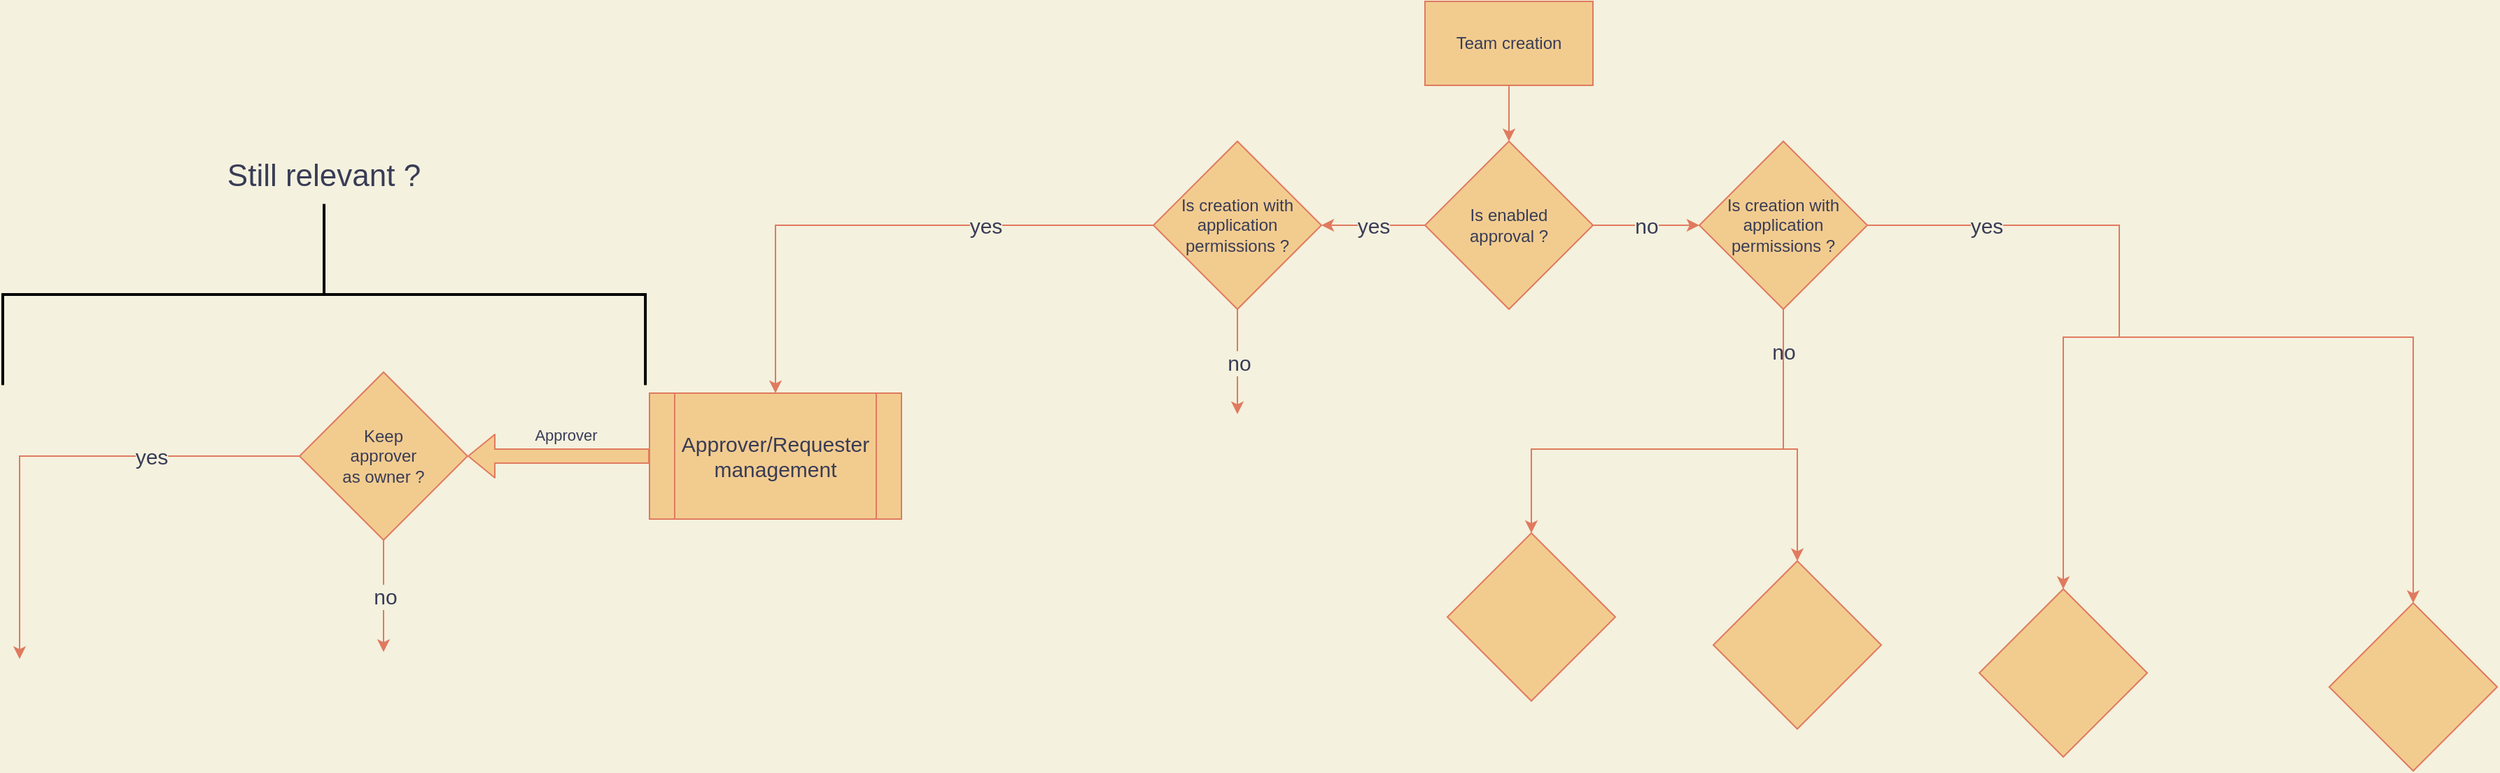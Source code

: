 <mxfile version="15.5.8" type="github">
  <diagram id="C5RBs43oDa-KdzZeNtuy" name="Page-1">
    <mxGraphModel dx="2500" dy="908" grid="1" gridSize="10" guides="1" tooltips="1" connect="1" arrows="1" fold="1" page="1" pageScale="1" pageWidth="827" pageHeight="1169" background="#F4F1DE" math="0" shadow="0">
      <root>
        <mxCell id="WIyWlLk6GJQsqaUBKTNV-0" />
        <mxCell id="WIyWlLk6GJQsqaUBKTNV-1" parent="WIyWlLk6GJQsqaUBKTNV-0" />
        <mxCell id="JCjy0Tv-0JIhWBNM6Qae-5" value="yes" style="edgeStyle=orthogonalEdgeStyle;rounded=0;orthogonalLoop=1;jettySize=auto;html=1;exitX=0;exitY=0.5;exitDx=0;exitDy=0;strokeColor=#E07A5F;fontColor=#393C56;fillColor=#F2CC8F;jumpSize=6;fontSize=15;labelBackgroundColor=#F4F1DE;" edge="1" parent="WIyWlLk6GJQsqaUBKTNV-1" source="JCjy0Tv-0JIhWBNM6Qae-0" target="JCjy0Tv-0JIhWBNM6Qae-4">
          <mxGeometry relative="1" as="geometry" />
        </mxCell>
        <mxCell id="JCjy0Tv-0JIhWBNM6Qae-7" value="no" style="edgeStyle=orthogonalEdgeStyle;rounded=0;orthogonalLoop=1;jettySize=auto;html=1;entryX=0;entryY=0.5;entryDx=0;entryDy=0;strokeColor=#E07A5F;fontColor=#393C56;fillColor=#F2CC8F;jumpSize=6;fontSize=15;labelBackgroundColor=#F4F1DE;" edge="1" parent="WIyWlLk6GJQsqaUBKTNV-1" source="JCjy0Tv-0JIhWBNM6Qae-0" target="JCjy0Tv-0JIhWBNM6Qae-13">
          <mxGeometry relative="1" as="geometry">
            <mxPoint x="560" y="160" as="targetPoint" />
          </mxGeometry>
        </mxCell>
        <mxCell id="JCjy0Tv-0JIhWBNM6Qae-0" value="Is enabled&lt;br&gt;approval ?" style="rhombus;whiteSpace=wrap;html=1;fillColor=#F2CC8F;strokeColor=#E07A5F;fontColor=#393C56;" vertex="1" parent="WIyWlLk6GJQsqaUBKTNV-1">
          <mxGeometry x="354" y="100" width="120" height="120" as="geometry" />
        </mxCell>
        <mxCell id="JCjy0Tv-0JIhWBNM6Qae-2" value="" style="edgeStyle=orthogonalEdgeStyle;rounded=0;orthogonalLoop=1;jettySize=auto;html=1;strokeColor=#E07A5F;fontColor=#393C56;labelBackgroundColor=#F4F1DE;" edge="1" parent="WIyWlLk6GJQsqaUBKTNV-1" source="JCjy0Tv-0JIhWBNM6Qae-1" target="JCjy0Tv-0JIhWBNM6Qae-0">
          <mxGeometry relative="1" as="geometry" />
        </mxCell>
        <mxCell id="JCjy0Tv-0JIhWBNM6Qae-1" value="Team creation" style="rounded=0;whiteSpace=wrap;html=1;fillColor=#F2CC8F;strokeColor=#E07A5F;fontColor=#393C56;" vertex="1" parent="WIyWlLk6GJQsqaUBKTNV-1">
          <mxGeometry x="354" width="120" height="60" as="geometry" />
        </mxCell>
        <mxCell id="JCjy0Tv-0JIhWBNM6Qae-12" value="no&lt;br style=&quot;font-size: 15px;&quot;&gt;" style="edgeStyle=orthogonalEdgeStyle;rounded=0;orthogonalLoop=1;jettySize=auto;html=1;strokeColor=#E07A5F;fontColor=#393C56;fillColor=#F2CC8F;jumpSize=6;fontSize=15;entryX=0;entryY=0.5;entryDx=0;entryDy=0;entryPerimeter=0;labelBackgroundColor=#F4F1DE;" edge="1" parent="WIyWlLk6GJQsqaUBKTNV-1" source="JCjy0Tv-0JIhWBNM6Qae-4">
          <mxGeometry relative="1" as="geometry">
            <mxPoint x="220" y="295" as="targetPoint" />
          </mxGeometry>
        </mxCell>
        <mxCell id="JCjy0Tv-0JIhWBNM6Qae-4" value="Is creation with application permissions ?" style="rhombus;whiteSpace=wrap;html=1;fillColor=#F2CC8F;strokeColor=#E07A5F;fontColor=#393C56;" vertex="1" parent="WIyWlLk6GJQsqaUBKTNV-1">
          <mxGeometry x="160" y="100" width="120" height="120" as="geometry" />
        </mxCell>
        <mxCell id="JCjy0Tv-0JIhWBNM6Qae-13" value="Is creation with application permissions ?" style="rhombus;whiteSpace=wrap;html=1;fillColor=#F2CC8F;strokeColor=#E07A5F;fontColor=#393C56;" vertex="1" parent="WIyWlLk6GJQsqaUBKTNV-1">
          <mxGeometry x="550" y="100" width="120" height="120" as="geometry" />
        </mxCell>
        <mxCell id="JCjy0Tv-0JIhWBNM6Qae-31" value="" style="rhombus;whiteSpace=wrap;html=1;rounded=0;fontSize=15;fontColor=#393C56;align=left;strokeWidth=1;fillColor=#F2CC8F;sketch=0;strokeColor=#E07A5F;" vertex="1" parent="WIyWlLk6GJQsqaUBKTNV-1">
          <mxGeometry x="750" y="420" width="120" height="120" as="geometry" />
        </mxCell>
        <mxCell id="JCjy0Tv-0JIhWBNM6Qae-32" value="" style="rhombus;whiteSpace=wrap;html=1;rounded=0;fontSize=15;fontColor=#393C56;align=left;strokeWidth=1;fillColor=#F2CC8F;sketch=0;strokeColor=#E07A5F;" vertex="1" parent="WIyWlLk6GJQsqaUBKTNV-1">
          <mxGeometry x="1000" y="430" width="120" height="120" as="geometry" />
        </mxCell>
        <mxCell id="JCjy0Tv-0JIhWBNM6Qae-33" value="" style="edgeStyle=orthogonalEdgeStyle;rounded=0;orthogonalLoop=1;jettySize=auto;html=1;strokeColor=#E07A5F;fontColor=#393C56;fillColor=#F2CC8F;jumpSize=6;fontSize=15;endArrow=classic;endFill=1;entryX=0.5;entryY=0;entryDx=0;entryDy=0;labelBackgroundColor=#F4F1DE;" edge="1" parent="WIyWlLk6GJQsqaUBKTNV-1" target="JCjy0Tv-0JIhWBNM6Qae-31" source="JCjy0Tv-0JIhWBNM6Qae-13">
          <mxGeometry x="0.235" relative="1" as="geometry">
            <mxPoint x="1090" y="160" as="sourcePoint" />
            <mxPoint x="980" y="360" as="targetPoint" />
            <Array as="points">
              <mxPoint x="850" y="160" />
              <mxPoint x="850" y="240" />
              <mxPoint x="810" y="240" />
            </Array>
            <mxPoint as="offset" />
          </mxGeometry>
        </mxCell>
        <mxCell id="JCjy0Tv-0JIhWBNM6Qae-35" value="no&lt;br style=&quot;font-size: 15px;&quot;&gt;" style="edgeStyle=orthogonalEdgeStyle;rounded=0;orthogonalLoop=1;jettySize=auto;html=1;strokeColor=#E07A5F;fontColor=#393C56;fillColor=#F2CC8F;jumpSize=6;fontSize=15;entryX=0.5;entryY=0;entryDx=0;entryDy=0;labelBackgroundColor=#F4F1DE;" edge="1" parent="WIyWlLk6GJQsqaUBKTNV-1" source="JCjy0Tv-0JIhWBNM6Qae-13" target="JCjy0Tv-0JIhWBNM6Qae-37">
          <mxGeometry x="-0.824" relative="1" as="geometry">
            <mxPoint x="260" y="350" as="sourcePoint" />
            <mxPoint x="610" y="330" as="targetPoint" />
            <Array as="points">
              <mxPoint x="610" y="320" />
            </Array>
            <mxPoint as="offset" />
          </mxGeometry>
        </mxCell>
        <mxCell id="JCjy0Tv-0JIhWBNM6Qae-37" value="" style="rhombus;whiteSpace=wrap;html=1;rounded=0;fontSize=15;fontColor=#393C56;align=left;strokeWidth=1;fillColor=#F2CC8F;sketch=0;strokeColor=#E07A5F;" vertex="1" parent="WIyWlLk6GJQsqaUBKTNV-1">
          <mxGeometry x="370" y="380" width="120" height="120" as="geometry" />
        </mxCell>
        <mxCell id="JCjy0Tv-0JIhWBNM6Qae-34" value="yes" style="edgeStyle=orthogonalEdgeStyle;rounded=0;orthogonalLoop=1;jettySize=auto;html=1;strokeColor=#E07A5F;fontColor=#393C56;fillColor=#F2CC8F;jumpSize=6;fontSize=15;endArrow=classic;endFill=1;entryX=0.5;entryY=0;entryDx=0;entryDy=0;labelBackgroundColor=#F4F1DE;" edge="1" parent="WIyWlLk6GJQsqaUBKTNV-1" target="JCjy0Tv-0JIhWBNM6Qae-32" source="JCjy0Tv-0JIhWBNM6Qae-13">
          <mxGeometry x="-0.742" relative="1" as="geometry">
            <mxPoint x="760" y="200" as="sourcePoint" />
            <mxPoint x="875" y="320" as="targetPoint" />
            <Array as="points">
              <mxPoint x="850" y="160" />
              <mxPoint x="850" y="240" />
              <mxPoint x="1060" y="240" />
            </Array>
            <mxPoint as="offset" />
          </mxGeometry>
        </mxCell>
        <mxCell id="JCjy0Tv-0JIhWBNM6Qae-38" value="" style="edgeStyle=orthogonalEdgeStyle;rounded=0;orthogonalLoop=1;jettySize=auto;html=1;strokeColor=#E07A5F;fontColor=#393C56;fillColor=#F2CC8F;jumpSize=6;fontSize=15;entryX=0.5;entryY=0;entryDx=0;entryDy=0;labelBackgroundColor=#F4F1DE;" edge="1" parent="WIyWlLk6GJQsqaUBKTNV-1" target="JCjy0Tv-0JIhWBNM6Qae-39" source="JCjy0Tv-0JIhWBNM6Qae-13">
          <mxGeometry relative="1" as="geometry">
            <mxPoint x="800" y="220" as="sourcePoint" />
            <mxPoint x="800" y="330" as="targetPoint" />
            <Array as="points">
              <mxPoint x="610" y="320" />
              <mxPoint x="620" y="320" />
            </Array>
          </mxGeometry>
        </mxCell>
        <mxCell id="JCjy0Tv-0JIhWBNM6Qae-39" value="" style="rhombus;whiteSpace=wrap;html=1;rounded=0;fontSize=15;fontColor=#393C56;align=left;strokeWidth=1;fillColor=#F2CC8F;sketch=0;strokeColor=#E07A5F;" vertex="1" parent="WIyWlLk6GJQsqaUBKTNV-1">
          <mxGeometry x="560" y="400" width="120" height="120" as="geometry" />
        </mxCell>
        <mxCell id="JCjy0Tv-0JIhWBNM6Qae-41" value="Approver/Requester management" style="shape=process;whiteSpace=wrap;html=1;backgroundOutline=1;rounded=0;sketch=0;fontSize=15;fontColor=#393C56;strokeColor=#E07A5F;strokeWidth=1;fillColor=#F2CC8F;" vertex="1" parent="WIyWlLk6GJQsqaUBKTNV-1">
          <mxGeometry x="-200" y="280" width="180" height="90" as="geometry" />
        </mxCell>
        <mxCell id="JCjy0Tv-0JIhWBNM6Qae-42" value="yes" style="edgeStyle=orthogonalEdgeStyle;rounded=0;orthogonalLoop=1;jettySize=auto;html=1;strokeColor=#E07A5F;fontColor=#393C56;fillColor=#F2CC8F;jumpSize=6;fontSize=15;exitX=0;exitY=0.5;exitDx=0;exitDy=0;labelBackgroundColor=#F4F1DE;" edge="1" parent="WIyWlLk6GJQsqaUBKTNV-1" source="JCjy0Tv-0JIhWBNM6Qae-4" target="JCjy0Tv-0JIhWBNM6Qae-41">
          <mxGeometry x="-0.385" relative="1" as="geometry">
            <mxPoint x="110" y="170" as="sourcePoint" />
            <mxPoint x="290" y="170" as="targetPoint" />
            <mxPoint as="offset" />
          </mxGeometry>
        </mxCell>
        <mxCell id="JCjy0Tv-0JIhWBNM6Qae-47" value="Keep&lt;br&gt;approver&lt;br&gt;as owner ?" style="rhombus;whiteSpace=wrap;html=1;fillColor=#F2CC8F;strokeColor=#E07A5F;fontColor=#393C56;" vertex="1" parent="WIyWlLk6GJQsqaUBKTNV-1">
          <mxGeometry x="-450" y="265" width="120" height="120" as="geometry" />
        </mxCell>
        <mxCell id="JCjy0Tv-0JIhWBNM6Qae-50" value="Approver" style="shape=flexArrow;endArrow=classic;html=1;rounded=1;sketch=0;fontColor=#393C56;strokeColor=#E07A5F;fillColor=#F2CC8F;curved=0;labelBackgroundColor=#F4F1DE;" edge="1" parent="WIyWlLk6GJQsqaUBKTNV-1" source="JCjy0Tv-0JIhWBNM6Qae-41" target="JCjy0Tv-0JIhWBNM6Qae-47">
          <mxGeometry x="-0.077" y="-15" width="50" height="50" relative="1" as="geometry">
            <mxPoint x="-240" y="340" as="sourcePoint" />
            <mxPoint x="80" y="290" as="targetPoint" />
            <mxPoint as="offset" />
          </mxGeometry>
        </mxCell>
        <mxCell id="JCjy0Tv-0JIhWBNM6Qae-51" value="no&lt;br style=&quot;font-size: 15px;&quot;&gt;" style="edgeStyle=orthogonalEdgeStyle;rounded=0;orthogonalLoop=1;jettySize=auto;html=1;strokeColor=#E07A5F;fontColor=#393C56;fillColor=#F2CC8F;jumpSize=6;fontSize=15;entryX=0;entryY=0.5;entryDx=0;entryDy=0;entryPerimeter=0;labelBackgroundColor=#F4F1DE;" edge="1" parent="WIyWlLk6GJQsqaUBKTNV-1" source="JCjy0Tv-0JIhWBNM6Qae-47">
          <mxGeometry relative="1" as="geometry">
            <mxPoint x="-390" y="390" as="sourcePoint" />
            <mxPoint x="-390" y="465" as="targetPoint" />
          </mxGeometry>
        </mxCell>
        <mxCell id="JCjy0Tv-0JIhWBNM6Qae-52" value="yes" style="edgeStyle=orthogonalEdgeStyle;rounded=0;orthogonalLoop=1;jettySize=auto;html=1;strokeColor=#E07A5F;fontColor=#393C56;fillColor=#F2CC8F;jumpSize=6;fontSize=15;labelBackgroundColor=#F4F1DE;" edge="1" parent="WIyWlLk6GJQsqaUBKTNV-1" source="JCjy0Tv-0JIhWBNM6Qae-47">
          <mxGeometry x="-0.385" relative="1" as="geometry">
            <mxPoint x="-450" y="330" as="sourcePoint" />
            <mxPoint x="-650" y="470" as="targetPoint" />
            <mxPoint as="offset" />
            <Array as="points">
              <mxPoint x="-650" y="325" />
              <mxPoint x="-650" y="450" />
            </Array>
          </mxGeometry>
        </mxCell>
        <mxCell id="JCjy0Tv-0JIhWBNM6Qae-59" value="" style="group" vertex="1" connectable="0" parent="WIyWlLk6GJQsqaUBKTNV-1">
          <mxGeometry x="-660" y="110" width="455.01" height="164.85" as="geometry" />
        </mxCell>
        <mxCell id="JCjy0Tv-0JIhWBNM6Qae-54" value="" style="strokeWidth=2;html=1;shape=mxgraph.flowchart.annotation_2;align=left;labelPosition=right;pointerEvents=1;rounded=0;sketch=0;fontColor=#393C56;fillColor=#F2CC8F;rotation=90;" vertex="1" parent="JCjy0Tv-0JIhWBNM6Qae-59">
          <mxGeometry x="162.766" y="-130.004" width="129.478" height="459.074" as="geometry" />
        </mxCell>
        <mxCell id="JCjy0Tv-0JIhWBNM6Qae-56" value="Still relevant ?" style="text;html=1;strokeColor=none;fillColor=none;align=center;verticalAlign=middle;whiteSpace=wrap;rounded=0;sketch=0;fontColor=#393C56;fontSize=22;" vertex="1" parent="JCjy0Tv-0JIhWBNM6Qae-59">
          <mxGeometry x="145.02" width="164.98" height="30" as="geometry" />
        </mxCell>
      </root>
    </mxGraphModel>
  </diagram>
</mxfile>
